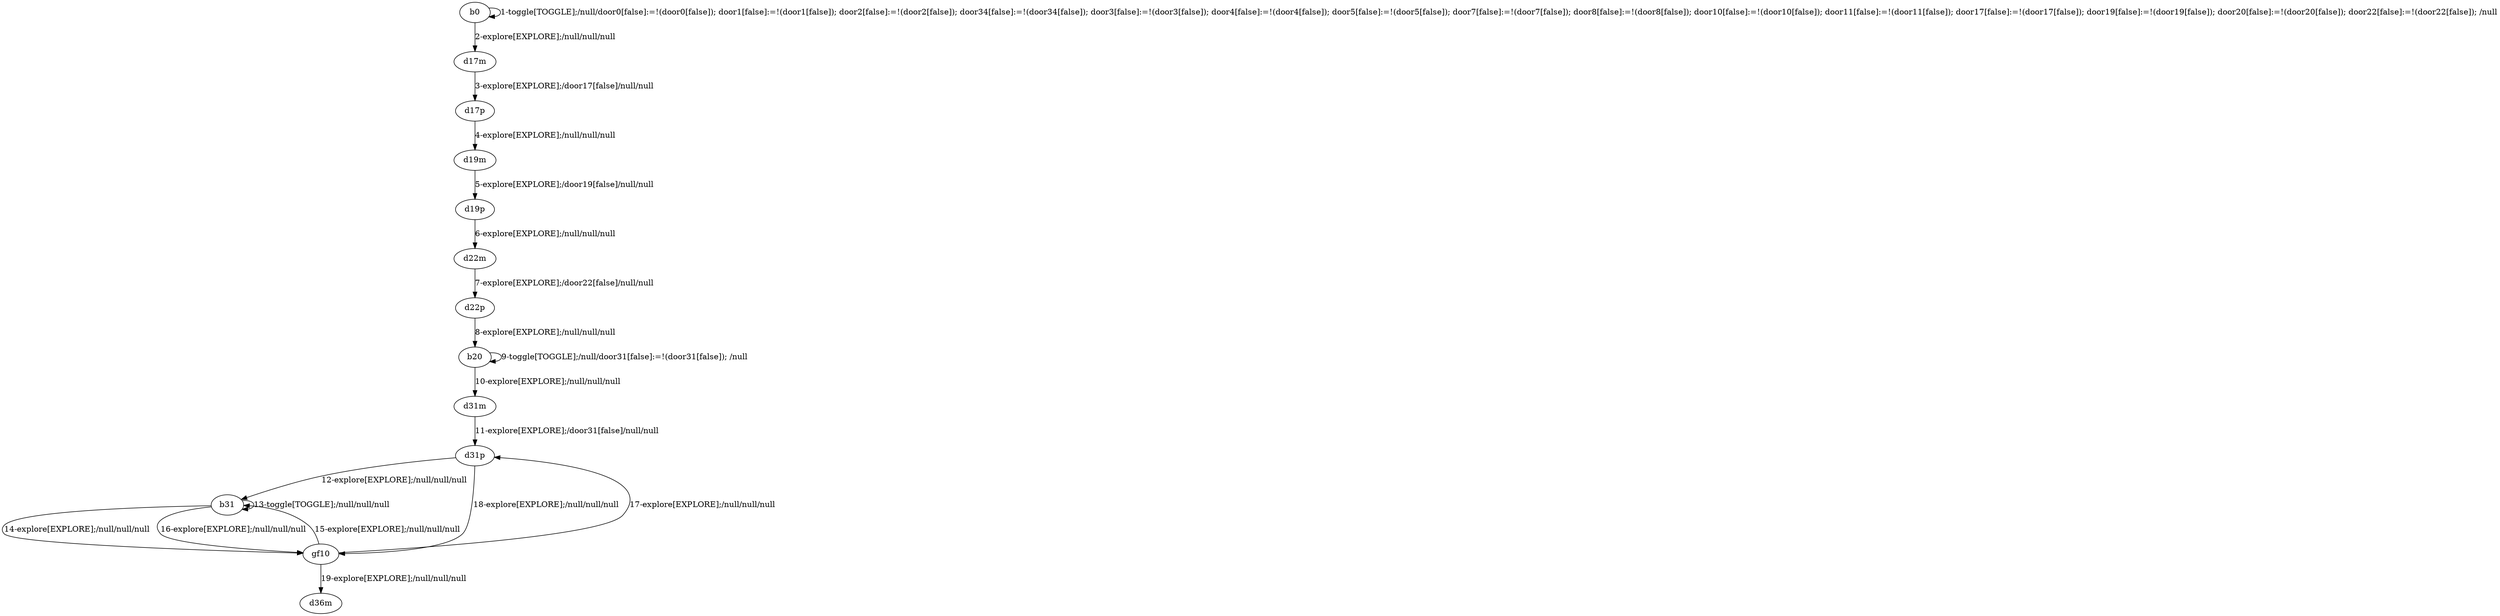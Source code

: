 # Total number of goals covered by this test: 4
# b31 --> gf10
# gf10 --> d31p
# gf10 --> b31
# b31 --> b31

digraph g {
"b0" -> "b0" [label = "1-toggle[TOGGLE];/null/door0[false]:=!(door0[false]); door1[false]:=!(door1[false]); door2[false]:=!(door2[false]); door34[false]:=!(door34[false]); door3[false]:=!(door3[false]); door4[false]:=!(door4[false]); door5[false]:=!(door5[false]); door7[false]:=!(door7[false]); door8[false]:=!(door8[false]); door10[false]:=!(door10[false]); door11[false]:=!(door11[false]); door17[false]:=!(door17[false]); door19[false]:=!(door19[false]); door20[false]:=!(door20[false]); door22[false]:=!(door22[false]); /null"];
"b0" -> "d17m" [label = "2-explore[EXPLORE];/null/null/null"];
"d17m" -> "d17p" [label = "3-explore[EXPLORE];/door17[false]/null/null"];
"d17p" -> "d19m" [label = "4-explore[EXPLORE];/null/null/null"];
"d19m" -> "d19p" [label = "5-explore[EXPLORE];/door19[false]/null/null"];
"d19p" -> "d22m" [label = "6-explore[EXPLORE];/null/null/null"];
"d22m" -> "d22p" [label = "7-explore[EXPLORE];/door22[false]/null/null"];
"d22p" -> "b20" [label = "8-explore[EXPLORE];/null/null/null"];
"b20" -> "b20" [label = "9-toggle[TOGGLE];/null/door31[false]:=!(door31[false]); /null"];
"b20" -> "d31m" [label = "10-explore[EXPLORE];/null/null/null"];
"d31m" -> "d31p" [label = "11-explore[EXPLORE];/door31[false]/null/null"];
"d31p" -> "b31" [label = "12-explore[EXPLORE];/null/null/null"];
"b31" -> "b31" [label = "13-toggle[TOGGLE];/null/null/null"];
"b31" -> "gf10" [label = "14-explore[EXPLORE];/null/null/null"];
"gf10" -> "b31" [label = "15-explore[EXPLORE];/null/null/null"];
"b31" -> "gf10" [label = "16-explore[EXPLORE];/null/null/null"];
"gf10" -> "d31p" [label = "17-explore[EXPLORE];/null/null/null"];
"d31p" -> "gf10" [label = "18-explore[EXPLORE];/null/null/null"];
"gf10" -> "d36m" [label = "19-explore[EXPLORE];/null/null/null"];
}